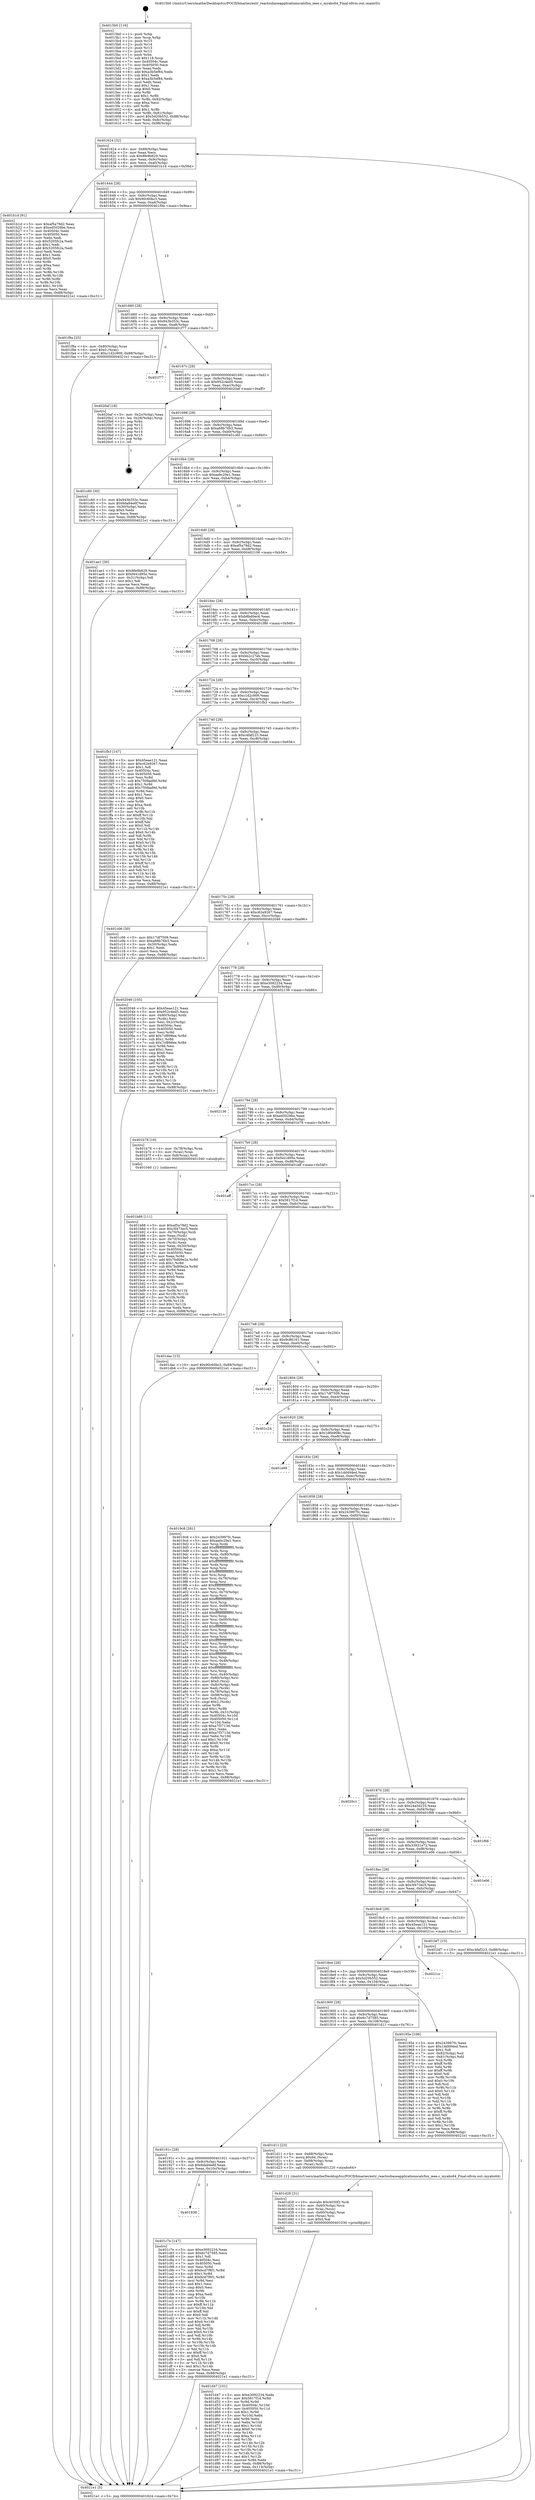 digraph "0x4015b0" {
  label = "0x4015b0 (/mnt/c/Users/mathe/Desktop/tcc/POCII/binaries/extr_reactosbaseapplicationscalcfun_ieee.c_myabs64_Final-ollvm.out::main(0))"
  labelloc = "t"
  node[shape=record]

  Entry [label="",width=0.3,height=0.3,shape=circle,fillcolor=black,style=filled]
  "0x401624" [label="{
     0x401624 [32]\l
     | [instrs]\l
     &nbsp;&nbsp;0x401624 \<+6\>: mov -0x88(%rbp),%eax\l
     &nbsp;&nbsp;0x40162a \<+2\>: mov %eax,%ecx\l
     &nbsp;&nbsp;0x40162c \<+6\>: sub $0x8fe9b629,%ecx\l
     &nbsp;&nbsp;0x401632 \<+6\>: mov %eax,-0x9c(%rbp)\l
     &nbsp;&nbsp;0x401638 \<+6\>: mov %ecx,-0xa0(%rbp)\l
     &nbsp;&nbsp;0x40163e \<+6\>: je 0000000000401b1d \<main+0x56d\>\l
  }"]
  "0x401b1d" [label="{
     0x401b1d [91]\l
     | [instrs]\l
     &nbsp;&nbsp;0x401b1d \<+5\>: mov $0xaf5a79d2,%eax\l
     &nbsp;&nbsp;0x401b22 \<+5\>: mov $0xed5029be,%ecx\l
     &nbsp;&nbsp;0x401b27 \<+7\>: mov 0x40504c,%edx\l
     &nbsp;&nbsp;0x401b2e \<+7\>: mov 0x405050,%esi\l
     &nbsp;&nbsp;0x401b35 \<+2\>: mov %edx,%edi\l
     &nbsp;&nbsp;0x401b37 \<+6\>: sub $0x5205fc2a,%edi\l
     &nbsp;&nbsp;0x401b3d \<+3\>: sub $0x1,%edi\l
     &nbsp;&nbsp;0x401b40 \<+6\>: add $0x5205fc2a,%edi\l
     &nbsp;&nbsp;0x401b46 \<+3\>: imul %edi,%edx\l
     &nbsp;&nbsp;0x401b49 \<+3\>: and $0x1,%edx\l
     &nbsp;&nbsp;0x401b4c \<+3\>: cmp $0x0,%edx\l
     &nbsp;&nbsp;0x401b4f \<+4\>: sete %r8b\l
     &nbsp;&nbsp;0x401b53 \<+3\>: cmp $0xa,%esi\l
     &nbsp;&nbsp;0x401b56 \<+4\>: setl %r9b\l
     &nbsp;&nbsp;0x401b5a \<+3\>: mov %r8b,%r10b\l
     &nbsp;&nbsp;0x401b5d \<+3\>: and %r9b,%r10b\l
     &nbsp;&nbsp;0x401b60 \<+3\>: xor %r9b,%r8b\l
     &nbsp;&nbsp;0x401b63 \<+3\>: or %r8b,%r10b\l
     &nbsp;&nbsp;0x401b66 \<+4\>: test $0x1,%r10b\l
     &nbsp;&nbsp;0x401b6a \<+3\>: cmovne %ecx,%eax\l
     &nbsp;&nbsp;0x401b6d \<+6\>: mov %eax,-0x88(%rbp)\l
     &nbsp;&nbsp;0x401b73 \<+5\>: jmp 00000000004021e1 \<main+0xc31\>\l
  }"]
  "0x401644" [label="{
     0x401644 [28]\l
     | [instrs]\l
     &nbsp;&nbsp;0x401644 \<+5\>: jmp 0000000000401649 \<main+0x99\>\l
     &nbsp;&nbsp;0x401649 \<+6\>: mov -0x9c(%rbp),%eax\l
     &nbsp;&nbsp;0x40164f \<+5\>: sub $0x90c60bc3,%eax\l
     &nbsp;&nbsp;0x401654 \<+6\>: mov %eax,-0xa4(%rbp)\l
     &nbsp;&nbsp;0x40165a \<+6\>: je 0000000000401f9a \<main+0x9ea\>\l
  }"]
  Exit [label="",width=0.3,height=0.3,shape=circle,fillcolor=black,style=filled,peripheries=2]
  "0x401f9a" [label="{
     0x401f9a [25]\l
     | [instrs]\l
     &nbsp;&nbsp;0x401f9a \<+4\>: mov -0x80(%rbp),%rax\l
     &nbsp;&nbsp;0x401f9e \<+6\>: movl $0x0,(%rax)\l
     &nbsp;&nbsp;0x401fa4 \<+10\>: movl $0xc1d2c909,-0x88(%rbp)\l
     &nbsp;&nbsp;0x401fae \<+5\>: jmp 00000000004021e1 \<main+0xc31\>\l
  }"]
  "0x401660" [label="{
     0x401660 [28]\l
     | [instrs]\l
     &nbsp;&nbsp;0x401660 \<+5\>: jmp 0000000000401665 \<main+0xb5\>\l
     &nbsp;&nbsp;0x401665 \<+6\>: mov -0x9c(%rbp),%eax\l
     &nbsp;&nbsp;0x40166b \<+5\>: sub $0x943b353c,%eax\l
     &nbsp;&nbsp;0x401670 \<+6\>: mov %eax,-0xa8(%rbp)\l
     &nbsp;&nbsp;0x401676 \<+6\>: je 0000000000401f77 \<main+0x9c7\>\l
  }"]
  "0x401d47" [label="{
     0x401d47 [101]\l
     | [instrs]\l
     &nbsp;&nbsp;0x401d47 \<+5\>: mov $0xe3092234,%edx\l
     &nbsp;&nbsp;0x401d4c \<+6\>: mov $0x5817f1d,%r8d\l
     &nbsp;&nbsp;0x401d52 \<+3\>: xor %r9d,%r9d\l
     &nbsp;&nbsp;0x401d55 \<+8\>: mov 0x40504c,%r10d\l
     &nbsp;&nbsp;0x401d5d \<+8\>: mov 0x405050,%r11d\l
     &nbsp;&nbsp;0x401d65 \<+4\>: sub $0x1,%r9d\l
     &nbsp;&nbsp;0x401d69 \<+3\>: mov %r10d,%ebx\l
     &nbsp;&nbsp;0x401d6c \<+3\>: add %r9d,%ebx\l
     &nbsp;&nbsp;0x401d6f \<+4\>: imul %ebx,%r10d\l
     &nbsp;&nbsp;0x401d73 \<+4\>: and $0x1,%r10d\l
     &nbsp;&nbsp;0x401d77 \<+4\>: cmp $0x0,%r10d\l
     &nbsp;&nbsp;0x401d7b \<+4\>: sete %r14b\l
     &nbsp;&nbsp;0x401d7f \<+4\>: cmp $0xa,%r11d\l
     &nbsp;&nbsp;0x401d83 \<+4\>: setl %r15b\l
     &nbsp;&nbsp;0x401d87 \<+3\>: mov %r14b,%r12b\l
     &nbsp;&nbsp;0x401d8a \<+3\>: and %r15b,%r12b\l
     &nbsp;&nbsp;0x401d8d \<+3\>: xor %r15b,%r14b\l
     &nbsp;&nbsp;0x401d90 \<+3\>: or %r14b,%r12b\l
     &nbsp;&nbsp;0x401d93 \<+4\>: test $0x1,%r12b\l
     &nbsp;&nbsp;0x401d97 \<+4\>: cmovne %r8d,%edx\l
     &nbsp;&nbsp;0x401d9b \<+6\>: mov %edx,-0x88(%rbp)\l
     &nbsp;&nbsp;0x401da1 \<+6\>: mov %eax,-0x114(%rbp)\l
     &nbsp;&nbsp;0x401da7 \<+5\>: jmp 00000000004021e1 \<main+0xc31\>\l
  }"]
  "0x401f77" [label="{
     0x401f77\l
  }", style=dashed]
  "0x40167c" [label="{
     0x40167c [28]\l
     | [instrs]\l
     &nbsp;&nbsp;0x40167c \<+5\>: jmp 0000000000401681 \<main+0xd1\>\l
     &nbsp;&nbsp;0x401681 \<+6\>: mov -0x9c(%rbp),%eax\l
     &nbsp;&nbsp;0x401687 \<+5\>: sub $0x952c4ed5,%eax\l
     &nbsp;&nbsp;0x40168c \<+6\>: mov %eax,-0xac(%rbp)\l
     &nbsp;&nbsp;0x401692 \<+6\>: je 00000000004020af \<main+0xaff\>\l
  }"]
  "0x401d28" [label="{
     0x401d28 [31]\l
     | [instrs]\l
     &nbsp;&nbsp;0x401d28 \<+10\>: movabs $0x4030f2,%rdi\l
     &nbsp;&nbsp;0x401d32 \<+4\>: mov -0x60(%rbp),%rcx\l
     &nbsp;&nbsp;0x401d36 \<+3\>: mov %rax,(%rcx)\l
     &nbsp;&nbsp;0x401d39 \<+4\>: mov -0x60(%rbp),%rax\l
     &nbsp;&nbsp;0x401d3d \<+3\>: mov (%rax),%rsi\l
     &nbsp;&nbsp;0x401d40 \<+2\>: mov $0x0,%al\l
     &nbsp;&nbsp;0x401d42 \<+5\>: call 0000000000401030 \<printf@plt\>\l
     | [calls]\l
     &nbsp;&nbsp;0x401030 \{1\} (unknown)\l
  }"]
  "0x4020af" [label="{
     0x4020af [18]\l
     | [instrs]\l
     &nbsp;&nbsp;0x4020af \<+3\>: mov -0x2c(%rbp),%eax\l
     &nbsp;&nbsp;0x4020b2 \<+4\>: lea -0x28(%rbp),%rsp\l
     &nbsp;&nbsp;0x4020b6 \<+1\>: pop %rbx\l
     &nbsp;&nbsp;0x4020b7 \<+2\>: pop %r12\l
     &nbsp;&nbsp;0x4020b9 \<+2\>: pop %r13\l
     &nbsp;&nbsp;0x4020bb \<+2\>: pop %r14\l
     &nbsp;&nbsp;0x4020bd \<+2\>: pop %r15\l
     &nbsp;&nbsp;0x4020bf \<+1\>: pop %rbp\l
     &nbsp;&nbsp;0x4020c0 \<+1\>: ret\l
  }"]
  "0x401698" [label="{
     0x401698 [28]\l
     | [instrs]\l
     &nbsp;&nbsp;0x401698 \<+5\>: jmp 000000000040169d \<main+0xed\>\l
     &nbsp;&nbsp;0x40169d \<+6\>: mov -0x9c(%rbp),%eax\l
     &nbsp;&nbsp;0x4016a3 \<+5\>: sub $0xa68b76b3,%eax\l
     &nbsp;&nbsp;0x4016a8 \<+6\>: mov %eax,-0xb0(%rbp)\l
     &nbsp;&nbsp;0x4016ae \<+6\>: je 0000000000401c60 \<main+0x6b0\>\l
  }"]
  "0x401938" [label="{
     0x401938\l
  }", style=dashed]
  "0x401c60" [label="{
     0x401c60 [30]\l
     | [instrs]\l
     &nbsp;&nbsp;0x401c60 \<+5\>: mov $0x943b353c,%eax\l
     &nbsp;&nbsp;0x401c65 \<+5\>: mov $0x6da94e6f,%ecx\l
     &nbsp;&nbsp;0x401c6a \<+3\>: mov -0x30(%rbp),%edx\l
     &nbsp;&nbsp;0x401c6d \<+3\>: cmp $0x0,%edx\l
     &nbsp;&nbsp;0x401c70 \<+3\>: cmove %ecx,%eax\l
     &nbsp;&nbsp;0x401c73 \<+6\>: mov %eax,-0x88(%rbp)\l
     &nbsp;&nbsp;0x401c79 \<+5\>: jmp 00000000004021e1 \<main+0xc31\>\l
  }"]
  "0x4016b4" [label="{
     0x4016b4 [28]\l
     | [instrs]\l
     &nbsp;&nbsp;0x4016b4 \<+5\>: jmp 00000000004016b9 \<main+0x109\>\l
     &nbsp;&nbsp;0x4016b9 \<+6\>: mov -0x9c(%rbp),%eax\l
     &nbsp;&nbsp;0x4016bf \<+5\>: sub $0xaebc29e1,%eax\l
     &nbsp;&nbsp;0x4016c4 \<+6\>: mov %eax,-0xb4(%rbp)\l
     &nbsp;&nbsp;0x4016ca \<+6\>: je 0000000000401ae1 \<main+0x531\>\l
  }"]
  "0x401c7e" [label="{
     0x401c7e [147]\l
     | [instrs]\l
     &nbsp;&nbsp;0x401c7e \<+5\>: mov $0xe3092234,%eax\l
     &nbsp;&nbsp;0x401c83 \<+5\>: mov $0x6c7d7585,%ecx\l
     &nbsp;&nbsp;0x401c88 \<+2\>: mov $0x1,%dl\l
     &nbsp;&nbsp;0x401c8a \<+7\>: mov 0x40504c,%esi\l
     &nbsp;&nbsp;0x401c91 \<+7\>: mov 0x405050,%edi\l
     &nbsp;&nbsp;0x401c98 \<+3\>: mov %esi,%r8d\l
     &nbsp;&nbsp;0x401c9b \<+7\>: sub $0xbcd7f6f1,%r8d\l
     &nbsp;&nbsp;0x401ca2 \<+4\>: sub $0x1,%r8d\l
     &nbsp;&nbsp;0x401ca6 \<+7\>: add $0xbcd7f6f1,%r8d\l
     &nbsp;&nbsp;0x401cad \<+4\>: imul %r8d,%esi\l
     &nbsp;&nbsp;0x401cb1 \<+3\>: and $0x1,%esi\l
     &nbsp;&nbsp;0x401cb4 \<+3\>: cmp $0x0,%esi\l
     &nbsp;&nbsp;0x401cb7 \<+4\>: sete %r9b\l
     &nbsp;&nbsp;0x401cbb \<+3\>: cmp $0xa,%edi\l
     &nbsp;&nbsp;0x401cbe \<+4\>: setl %r10b\l
     &nbsp;&nbsp;0x401cc2 \<+3\>: mov %r9b,%r11b\l
     &nbsp;&nbsp;0x401cc5 \<+4\>: xor $0xff,%r11b\l
     &nbsp;&nbsp;0x401cc9 \<+3\>: mov %r10b,%bl\l
     &nbsp;&nbsp;0x401ccc \<+3\>: xor $0xff,%bl\l
     &nbsp;&nbsp;0x401ccf \<+3\>: xor $0x0,%dl\l
     &nbsp;&nbsp;0x401cd2 \<+3\>: mov %r11b,%r14b\l
     &nbsp;&nbsp;0x401cd5 \<+4\>: and $0x0,%r14b\l
     &nbsp;&nbsp;0x401cd9 \<+3\>: and %dl,%r9b\l
     &nbsp;&nbsp;0x401cdc \<+3\>: mov %bl,%r15b\l
     &nbsp;&nbsp;0x401cdf \<+4\>: and $0x0,%r15b\l
     &nbsp;&nbsp;0x401ce3 \<+3\>: and %dl,%r10b\l
     &nbsp;&nbsp;0x401ce6 \<+3\>: or %r9b,%r14b\l
     &nbsp;&nbsp;0x401ce9 \<+3\>: or %r10b,%r15b\l
     &nbsp;&nbsp;0x401cec \<+3\>: xor %r15b,%r14b\l
     &nbsp;&nbsp;0x401cef \<+3\>: or %bl,%r11b\l
     &nbsp;&nbsp;0x401cf2 \<+4\>: xor $0xff,%r11b\l
     &nbsp;&nbsp;0x401cf6 \<+3\>: or $0x0,%dl\l
     &nbsp;&nbsp;0x401cf9 \<+3\>: and %dl,%r11b\l
     &nbsp;&nbsp;0x401cfc \<+3\>: or %r11b,%r14b\l
     &nbsp;&nbsp;0x401cff \<+4\>: test $0x1,%r14b\l
     &nbsp;&nbsp;0x401d03 \<+3\>: cmovne %ecx,%eax\l
     &nbsp;&nbsp;0x401d06 \<+6\>: mov %eax,-0x88(%rbp)\l
     &nbsp;&nbsp;0x401d0c \<+5\>: jmp 00000000004021e1 \<main+0xc31\>\l
  }"]
  "0x401ae1" [label="{
     0x401ae1 [30]\l
     | [instrs]\l
     &nbsp;&nbsp;0x401ae1 \<+5\>: mov $0x8fe9b629,%eax\l
     &nbsp;&nbsp;0x401ae6 \<+5\>: mov $0xf441d95e,%ecx\l
     &nbsp;&nbsp;0x401aeb \<+3\>: mov -0x31(%rbp),%dl\l
     &nbsp;&nbsp;0x401aee \<+3\>: test $0x1,%dl\l
     &nbsp;&nbsp;0x401af1 \<+3\>: cmovne %ecx,%eax\l
     &nbsp;&nbsp;0x401af4 \<+6\>: mov %eax,-0x88(%rbp)\l
     &nbsp;&nbsp;0x401afa \<+5\>: jmp 00000000004021e1 \<main+0xc31\>\l
  }"]
  "0x4016d0" [label="{
     0x4016d0 [28]\l
     | [instrs]\l
     &nbsp;&nbsp;0x4016d0 \<+5\>: jmp 00000000004016d5 \<main+0x125\>\l
     &nbsp;&nbsp;0x4016d5 \<+6\>: mov -0x9c(%rbp),%eax\l
     &nbsp;&nbsp;0x4016db \<+5\>: sub $0xaf5a79d2,%eax\l
     &nbsp;&nbsp;0x4016e0 \<+6\>: mov %eax,-0xb8(%rbp)\l
     &nbsp;&nbsp;0x4016e6 \<+6\>: je 0000000000402106 \<main+0xb56\>\l
  }"]
  "0x40191c" [label="{
     0x40191c [28]\l
     | [instrs]\l
     &nbsp;&nbsp;0x40191c \<+5\>: jmp 0000000000401921 \<main+0x371\>\l
     &nbsp;&nbsp;0x401921 \<+6\>: mov -0x9c(%rbp),%eax\l
     &nbsp;&nbsp;0x401927 \<+5\>: sub $0x6da94e6f,%eax\l
     &nbsp;&nbsp;0x40192c \<+6\>: mov %eax,-0x10c(%rbp)\l
     &nbsp;&nbsp;0x401932 \<+6\>: je 0000000000401c7e \<main+0x6ce\>\l
  }"]
  "0x402106" [label="{
     0x402106\l
  }", style=dashed]
  "0x4016ec" [label="{
     0x4016ec [28]\l
     | [instrs]\l
     &nbsp;&nbsp;0x4016ec \<+5\>: jmp 00000000004016f1 \<main+0x141\>\l
     &nbsp;&nbsp;0x4016f1 \<+6\>: mov -0x9c(%rbp),%eax\l
     &nbsp;&nbsp;0x4016f7 \<+5\>: sub $0xb8bd0ec6,%eax\l
     &nbsp;&nbsp;0x4016fc \<+6\>: mov %eax,-0xbc(%rbp)\l
     &nbsp;&nbsp;0x401702 \<+6\>: je 0000000000401f86 \<main+0x9d6\>\l
  }"]
  "0x401d11" [label="{
     0x401d11 [23]\l
     | [instrs]\l
     &nbsp;&nbsp;0x401d11 \<+4\>: mov -0x68(%rbp),%rax\l
     &nbsp;&nbsp;0x401d15 \<+7\>: movq $0x64,(%rax)\l
     &nbsp;&nbsp;0x401d1c \<+4\>: mov -0x68(%rbp),%rax\l
     &nbsp;&nbsp;0x401d20 \<+3\>: mov (%rax),%rdi\l
     &nbsp;&nbsp;0x401d23 \<+5\>: call 0000000000401220 \<myabs64\>\l
     | [calls]\l
     &nbsp;&nbsp;0x401220 \{1\} (/mnt/c/Users/mathe/Desktop/tcc/POCII/binaries/extr_reactosbaseapplicationscalcfun_ieee.c_myabs64_Final-ollvm.out::myabs64)\l
  }"]
  "0x401f86" [label="{
     0x401f86\l
  }", style=dashed]
  "0x401708" [label="{
     0x401708 [28]\l
     | [instrs]\l
     &nbsp;&nbsp;0x401708 \<+5\>: jmp 000000000040170d \<main+0x15d\>\l
     &nbsp;&nbsp;0x40170d \<+6\>: mov -0x9c(%rbp),%eax\l
     &nbsp;&nbsp;0x401713 \<+5\>: sub $0xbb2c27eb,%eax\l
     &nbsp;&nbsp;0x401718 \<+6\>: mov %eax,-0xc0(%rbp)\l
     &nbsp;&nbsp;0x40171e \<+6\>: je 0000000000401dbb \<main+0x80b\>\l
  }"]
  "0x401b88" [label="{
     0x401b88 [111]\l
     | [instrs]\l
     &nbsp;&nbsp;0x401b88 \<+5\>: mov $0xaf5a79d2,%ecx\l
     &nbsp;&nbsp;0x401b8d \<+5\>: mov $0x3f473ec5,%edx\l
     &nbsp;&nbsp;0x401b92 \<+4\>: mov -0x70(%rbp),%rdi\l
     &nbsp;&nbsp;0x401b96 \<+2\>: mov %eax,(%rdi)\l
     &nbsp;&nbsp;0x401b98 \<+4\>: mov -0x70(%rbp),%rdi\l
     &nbsp;&nbsp;0x401b9c \<+2\>: mov (%rdi),%eax\l
     &nbsp;&nbsp;0x401b9e \<+3\>: mov %eax,-0x30(%rbp)\l
     &nbsp;&nbsp;0x401ba1 \<+7\>: mov 0x40504c,%eax\l
     &nbsp;&nbsp;0x401ba8 \<+7\>: mov 0x405050,%esi\l
     &nbsp;&nbsp;0x401baf \<+3\>: mov %eax,%r8d\l
     &nbsp;&nbsp;0x401bb2 \<+7\>: add $0x7bd69e2a,%r8d\l
     &nbsp;&nbsp;0x401bb9 \<+4\>: sub $0x1,%r8d\l
     &nbsp;&nbsp;0x401bbd \<+7\>: sub $0x7bd69e2a,%r8d\l
     &nbsp;&nbsp;0x401bc4 \<+4\>: imul %r8d,%eax\l
     &nbsp;&nbsp;0x401bc8 \<+3\>: and $0x1,%eax\l
     &nbsp;&nbsp;0x401bcb \<+3\>: cmp $0x0,%eax\l
     &nbsp;&nbsp;0x401bce \<+4\>: sete %r9b\l
     &nbsp;&nbsp;0x401bd2 \<+3\>: cmp $0xa,%esi\l
     &nbsp;&nbsp;0x401bd5 \<+4\>: setl %r10b\l
     &nbsp;&nbsp;0x401bd9 \<+3\>: mov %r9b,%r11b\l
     &nbsp;&nbsp;0x401bdc \<+3\>: and %r10b,%r11b\l
     &nbsp;&nbsp;0x401bdf \<+3\>: xor %r10b,%r9b\l
     &nbsp;&nbsp;0x401be2 \<+3\>: or %r9b,%r11b\l
     &nbsp;&nbsp;0x401be5 \<+4\>: test $0x1,%r11b\l
     &nbsp;&nbsp;0x401be9 \<+3\>: cmovne %edx,%ecx\l
     &nbsp;&nbsp;0x401bec \<+6\>: mov %ecx,-0x88(%rbp)\l
     &nbsp;&nbsp;0x401bf2 \<+5\>: jmp 00000000004021e1 \<main+0xc31\>\l
  }"]
  "0x401dbb" [label="{
     0x401dbb\l
  }", style=dashed]
  "0x401724" [label="{
     0x401724 [28]\l
     | [instrs]\l
     &nbsp;&nbsp;0x401724 \<+5\>: jmp 0000000000401729 \<main+0x179\>\l
     &nbsp;&nbsp;0x401729 \<+6\>: mov -0x9c(%rbp),%eax\l
     &nbsp;&nbsp;0x40172f \<+5\>: sub $0xc1d2c909,%eax\l
     &nbsp;&nbsp;0x401734 \<+6\>: mov %eax,-0xc4(%rbp)\l
     &nbsp;&nbsp;0x40173a \<+6\>: je 0000000000401fb3 \<main+0xa03\>\l
  }"]
  "0x4015b0" [label="{
     0x4015b0 [116]\l
     | [instrs]\l
     &nbsp;&nbsp;0x4015b0 \<+1\>: push %rbp\l
     &nbsp;&nbsp;0x4015b1 \<+3\>: mov %rsp,%rbp\l
     &nbsp;&nbsp;0x4015b4 \<+2\>: push %r15\l
     &nbsp;&nbsp;0x4015b6 \<+2\>: push %r14\l
     &nbsp;&nbsp;0x4015b8 \<+2\>: push %r13\l
     &nbsp;&nbsp;0x4015ba \<+2\>: push %r12\l
     &nbsp;&nbsp;0x4015bc \<+1\>: push %rbx\l
     &nbsp;&nbsp;0x4015bd \<+7\>: sub $0x118,%rsp\l
     &nbsp;&nbsp;0x4015c4 \<+7\>: mov 0x40504c,%eax\l
     &nbsp;&nbsp;0x4015cb \<+7\>: mov 0x405050,%ecx\l
     &nbsp;&nbsp;0x4015d2 \<+2\>: mov %eax,%edx\l
     &nbsp;&nbsp;0x4015d4 \<+6\>: add $0xa3b5ef84,%edx\l
     &nbsp;&nbsp;0x4015da \<+3\>: sub $0x1,%edx\l
     &nbsp;&nbsp;0x4015dd \<+6\>: sub $0xa3b5ef84,%edx\l
     &nbsp;&nbsp;0x4015e3 \<+3\>: imul %edx,%eax\l
     &nbsp;&nbsp;0x4015e6 \<+3\>: and $0x1,%eax\l
     &nbsp;&nbsp;0x4015e9 \<+3\>: cmp $0x0,%eax\l
     &nbsp;&nbsp;0x4015ec \<+4\>: sete %r8b\l
     &nbsp;&nbsp;0x4015f0 \<+4\>: and $0x1,%r8b\l
     &nbsp;&nbsp;0x4015f4 \<+7\>: mov %r8b,-0x82(%rbp)\l
     &nbsp;&nbsp;0x4015fb \<+3\>: cmp $0xa,%ecx\l
     &nbsp;&nbsp;0x4015fe \<+4\>: setl %r8b\l
     &nbsp;&nbsp;0x401602 \<+4\>: and $0x1,%r8b\l
     &nbsp;&nbsp;0x401606 \<+7\>: mov %r8b,-0x81(%rbp)\l
     &nbsp;&nbsp;0x40160d \<+10\>: movl $0x5d20b552,-0x88(%rbp)\l
     &nbsp;&nbsp;0x401617 \<+6\>: mov %edi,-0x8c(%rbp)\l
     &nbsp;&nbsp;0x40161d \<+7\>: mov %rsi,-0x98(%rbp)\l
  }"]
  "0x401fb3" [label="{
     0x401fb3 [147]\l
     | [instrs]\l
     &nbsp;&nbsp;0x401fb3 \<+5\>: mov $0x45eae121,%eax\l
     &nbsp;&nbsp;0x401fb8 \<+5\>: mov $0xc62e9267,%ecx\l
     &nbsp;&nbsp;0x401fbd \<+2\>: mov $0x1,%dl\l
     &nbsp;&nbsp;0x401fbf \<+7\>: mov 0x40504c,%esi\l
     &nbsp;&nbsp;0x401fc6 \<+7\>: mov 0x405050,%edi\l
     &nbsp;&nbsp;0x401fcd \<+3\>: mov %esi,%r8d\l
     &nbsp;&nbsp;0x401fd0 \<+7\>: sub $0x7508ad9d,%r8d\l
     &nbsp;&nbsp;0x401fd7 \<+4\>: sub $0x1,%r8d\l
     &nbsp;&nbsp;0x401fdb \<+7\>: add $0x7508ad9d,%r8d\l
     &nbsp;&nbsp;0x401fe2 \<+4\>: imul %r8d,%esi\l
     &nbsp;&nbsp;0x401fe6 \<+3\>: and $0x1,%esi\l
     &nbsp;&nbsp;0x401fe9 \<+3\>: cmp $0x0,%esi\l
     &nbsp;&nbsp;0x401fec \<+4\>: sete %r9b\l
     &nbsp;&nbsp;0x401ff0 \<+3\>: cmp $0xa,%edi\l
     &nbsp;&nbsp;0x401ff3 \<+4\>: setl %r10b\l
     &nbsp;&nbsp;0x401ff7 \<+3\>: mov %r9b,%r11b\l
     &nbsp;&nbsp;0x401ffa \<+4\>: xor $0xff,%r11b\l
     &nbsp;&nbsp;0x401ffe \<+3\>: mov %r10b,%bl\l
     &nbsp;&nbsp;0x402001 \<+3\>: xor $0xff,%bl\l
     &nbsp;&nbsp;0x402004 \<+3\>: xor $0x0,%dl\l
     &nbsp;&nbsp;0x402007 \<+3\>: mov %r11b,%r14b\l
     &nbsp;&nbsp;0x40200a \<+4\>: and $0x0,%r14b\l
     &nbsp;&nbsp;0x40200e \<+3\>: and %dl,%r9b\l
     &nbsp;&nbsp;0x402011 \<+3\>: mov %bl,%r15b\l
     &nbsp;&nbsp;0x402014 \<+4\>: and $0x0,%r15b\l
     &nbsp;&nbsp;0x402018 \<+3\>: and %dl,%r10b\l
     &nbsp;&nbsp;0x40201b \<+3\>: or %r9b,%r14b\l
     &nbsp;&nbsp;0x40201e \<+3\>: or %r10b,%r15b\l
     &nbsp;&nbsp;0x402021 \<+3\>: xor %r15b,%r14b\l
     &nbsp;&nbsp;0x402024 \<+3\>: or %bl,%r11b\l
     &nbsp;&nbsp;0x402027 \<+4\>: xor $0xff,%r11b\l
     &nbsp;&nbsp;0x40202b \<+3\>: or $0x0,%dl\l
     &nbsp;&nbsp;0x40202e \<+3\>: and %dl,%r11b\l
     &nbsp;&nbsp;0x402031 \<+3\>: or %r11b,%r14b\l
     &nbsp;&nbsp;0x402034 \<+4\>: test $0x1,%r14b\l
     &nbsp;&nbsp;0x402038 \<+3\>: cmovne %ecx,%eax\l
     &nbsp;&nbsp;0x40203b \<+6\>: mov %eax,-0x88(%rbp)\l
     &nbsp;&nbsp;0x402041 \<+5\>: jmp 00000000004021e1 \<main+0xc31\>\l
  }"]
  "0x401740" [label="{
     0x401740 [28]\l
     | [instrs]\l
     &nbsp;&nbsp;0x401740 \<+5\>: jmp 0000000000401745 \<main+0x195\>\l
     &nbsp;&nbsp;0x401745 \<+6\>: mov -0x9c(%rbp),%eax\l
     &nbsp;&nbsp;0x40174b \<+5\>: sub $0xc4faf223,%eax\l
     &nbsp;&nbsp;0x401750 \<+6\>: mov %eax,-0xc8(%rbp)\l
     &nbsp;&nbsp;0x401756 \<+6\>: je 0000000000401c06 \<main+0x656\>\l
  }"]
  "0x4021e1" [label="{
     0x4021e1 [5]\l
     | [instrs]\l
     &nbsp;&nbsp;0x4021e1 \<+5\>: jmp 0000000000401624 \<main+0x74\>\l
  }"]
  "0x401c06" [label="{
     0x401c06 [30]\l
     | [instrs]\l
     &nbsp;&nbsp;0x401c06 \<+5\>: mov $0x17df7509,%eax\l
     &nbsp;&nbsp;0x401c0b \<+5\>: mov $0xa68b76b3,%ecx\l
     &nbsp;&nbsp;0x401c10 \<+3\>: mov -0x30(%rbp),%edx\l
     &nbsp;&nbsp;0x401c13 \<+3\>: cmp $0x1,%edx\l
     &nbsp;&nbsp;0x401c16 \<+3\>: cmovl %ecx,%eax\l
     &nbsp;&nbsp;0x401c19 \<+6\>: mov %eax,-0x88(%rbp)\l
     &nbsp;&nbsp;0x401c1f \<+5\>: jmp 00000000004021e1 \<main+0xc31\>\l
  }"]
  "0x40175c" [label="{
     0x40175c [28]\l
     | [instrs]\l
     &nbsp;&nbsp;0x40175c \<+5\>: jmp 0000000000401761 \<main+0x1b1\>\l
     &nbsp;&nbsp;0x401761 \<+6\>: mov -0x9c(%rbp),%eax\l
     &nbsp;&nbsp;0x401767 \<+5\>: sub $0xc62e9267,%eax\l
     &nbsp;&nbsp;0x40176c \<+6\>: mov %eax,-0xcc(%rbp)\l
     &nbsp;&nbsp;0x401772 \<+6\>: je 0000000000402046 \<main+0xa96\>\l
  }"]
  "0x401900" [label="{
     0x401900 [28]\l
     | [instrs]\l
     &nbsp;&nbsp;0x401900 \<+5\>: jmp 0000000000401905 \<main+0x355\>\l
     &nbsp;&nbsp;0x401905 \<+6\>: mov -0x9c(%rbp),%eax\l
     &nbsp;&nbsp;0x40190b \<+5\>: sub $0x6c7d7585,%eax\l
     &nbsp;&nbsp;0x401910 \<+6\>: mov %eax,-0x108(%rbp)\l
     &nbsp;&nbsp;0x401916 \<+6\>: je 0000000000401d11 \<main+0x761\>\l
  }"]
  "0x402046" [label="{
     0x402046 [105]\l
     | [instrs]\l
     &nbsp;&nbsp;0x402046 \<+5\>: mov $0x45eae121,%eax\l
     &nbsp;&nbsp;0x40204b \<+5\>: mov $0x952c4ed5,%ecx\l
     &nbsp;&nbsp;0x402050 \<+4\>: mov -0x80(%rbp),%rdx\l
     &nbsp;&nbsp;0x402054 \<+2\>: mov (%rdx),%esi\l
     &nbsp;&nbsp;0x402056 \<+3\>: mov %esi,-0x2c(%rbp)\l
     &nbsp;&nbsp;0x402059 \<+7\>: mov 0x40504c,%esi\l
     &nbsp;&nbsp;0x402060 \<+7\>: mov 0x405050,%edi\l
     &nbsp;&nbsp;0x402067 \<+3\>: mov %esi,%r8d\l
     &nbsp;&nbsp;0x40206a \<+7\>: add $0x7cf898ee,%r8d\l
     &nbsp;&nbsp;0x402071 \<+4\>: sub $0x1,%r8d\l
     &nbsp;&nbsp;0x402075 \<+7\>: sub $0x7cf898ee,%r8d\l
     &nbsp;&nbsp;0x40207c \<+4\>: imul %r8d,%esi\l
     &nbsp;&nbsp;0x402080 \<+3\>: and $0x1,%esi\l
     &nbsp;&nbsp;0x402083 \<+3\>: cmp $0x0,%esi\l
     &nbsp;&nbsp;0x402086 \<+4\>: sete %r9b\l
     &nbsp;&nbsp;0x40208a \<+3\>: cmp $0xa,%edi\l
     &nbsp;&nbsp;0x40208d \<+4\>: setl %r10b\l
     &nbsp;&nbsp;0x402091 \<+3\>: mov %r9b,%r11b\l
     &nbsp;&nbsp;0x402094 \<+3\>: and %r10b,%r11b\l
     &nbsp;&nbsp;0x402097 \<+3\>: xor %r10b,%r9b\l
     &nbsp;&nbsp;0x40209a \<+3\>: or %r9b,%r11b\l
     &nbsp;&nbsp;0x40209d \<+4\>: test $0x1,%r11b\l
     &nbsp;&nbsp;0x4020a1 \<+3\>: cmovne %ecx,%eax\l
     &nbsp;&nbsp;0x4020a4 \<+6\>: mov %eax,-0x88(%rbp)\l
     &nbsp;&nbsp;0x4020aa \<+5\>: jmp 00000000004021e1 \<main+0xc31\>\l
  }"]
  "0x401778" [label="{
     0x401778 [28]\l
     | [instrs]\l
     &nbsp;&nbsp;0x401778 \<+5\>: jmp 000000000040177d \<main+0x1cd\>\l
     &nbsp;&nbsp;0x40177d \<+6\>: mov -0x9c(%rbp),%eax\l
     &nbsp;&nbsp;0x401783 \<+5\>: sub $0xe3092234,%eax\l
     &nbsp;&nbsp;0x401788 \<+6\>: mov %eax,-0xd0(%rbp)\l
     &nbsp;&nbsp;0x40178e \<+6\>: je 0000000000402136 \<main+0xb86\>\l
  }"]
  "0x40195e" [label="{
     0x40195e [106]\l
     | [instrs]\l
     &nbsp;&nbsp;0x40195e \<+5\>: mov $0x243997fc,%eax\l
     &nbsp;&nbsp;0x401963 \<+5\>: mov $0x1dd494ed,%ecx\l
     &nbsp;&nbsp;0x401968 \<+2\>: mov $0x1,%dl\l
     &nbsp;&nbsp;0x40196a \<+7\>: mov -0x82(%rbp),%sil\l
     &nbsp;&nbsp;0x401971 \<+7\>: mov -0x81(%rbp),%dil\l
     &nbsp;&nbsp;0x401978 \<+3\>: mov %sil,%r8b\l
     &nbsp;&nbsp;0x40197b \<+4\>: xor $0xff,%r8b\l
     &nbsp;&nbsp;0x40197f \<+3\>: mov %dil,%r9b\l
     &nbsp;&nbsp;0x401982 \<+4\>: xor $0xff,%r9b\l
     &nbsp;&nbsp;0x401986 \<+3\>: xor $0x0,%dl\l
     &nbsp;&nbsp;0x401989 \<+3\>: mov %r8b,%r10b\l
     &nbsp;&nbsp;0x40198c \<+4\>: and $0x0,%r10b\l
     &nbsp;&nbsp;0x401990 \<+3\>: and %dl,%sil\l
     &nbsp;&nbsp;0x401993 \<+3\>: mov %r9b,%r11b\l
     &nbsp;&nbsp;0x401996 \<+4\>: and $0x0,%r11b\l
     &nbsp;&nbsp;0x40199a \<+3\>: and %dl,%dil\l
     &nbsp;&nbsp;0x40199d \<+3\>: or %sil,%r10b\l
     &nbsp;&nbsp;0x4019a0 \<+3\>: or %dil,%r11b\l
     &nbsp;&nbsp;0x4019a3 \<+3\>: xor %r11b,%r10b\l
     &nbsp;&nbsp;0x4019a6 \<+3\>: or %r9b,%r8b\l
     &nbsp;&nbsp;0x4019a9 \<+4\>: xor $0xff,%r8b\l
     &nbsp;&nbsp;0x4019ad \<+3\>: or $0x0,%dl\l
     &nbsp;&nbsp;0x4019b0 \<+3\>: and %dl,%r8b\l
     &nbsp;&nbsp;0x4019b3 \<+3\>: or %r8b,%r10b\l
     &nbsp;&nbsp;0x4019b6 \<+4\>: test $0x1,%r10b\l
     &nbsp;&nbsp;0x4019ba \<+3\>: cmovne %ecx,%eax\l
     &nbsp;&nbsp;0x4019bd \<+6\>: mov %eax,-0x88(%rbp)\l
     &nbsp;&nbsp;0x4019c3 \<+5\>: jmp 00000000004021e1 \<main+0xc31\>\l
  }"]
  "0x402136" [label="{
     0x402136\l
  }", style=dashed]
  "0x401794" [label="{
     0x401794 [28]\l
     | [instrs]\l
     &nbsp;&nbsp;0x401794 \<+5\>: jmp 0000000000401799 \<main+0x1e9\>\l
     &nbsp;&nbsp;0x401799 \<+6\>: mov -0x9c(%rbp),%eax\l
     &nbsp;&nbsp;0x40179f \<+5\>: sub $0xed5029be,%eax\l
     &nbsp;&nbsp;0x4017a4 \<+6\>: mov %eax,-0xd4(%rbp)\l
     &nbsp;&nbsp;0x4017aa \<+6\>: je 0000000000401b78 \<main+0x5c8\>\l
  }"]
  "0x4018e4" [label="{
     0x4018e4 [28]\l
     | [instrs]\l
     &nbsp;&nbsp;0x4018e4 \<+5\>: jmp 00000000004018e9 \<main+0x339\>\l
     &nbsp;&nbsp;0x4018e9 \<+6\>: mov -0x9c(%rbp),%eax\l
     &nbsp;&nbsp;0x4018ef \<+5\>: sub $0x5d20b552,%eax\l
     &nbsp;&nbsp;0x4018f4 \<+6\>: mov %eax,-0x104(%rbp)\l
     &nbsp;&nbsp;0x4018fa \<+6\>: je 000000000040195e \<main+0x3ae\>\l
  }"]
  "0x401b78" [label="{
     0x401b78 [16]\l
     | [instrs]\l
     &nbsp;&nbsp;0x401b78 \<+4\>: mov -0x78(%rbp),%rax\l
     &nbsp;&nbsp;0x401b7c \<+3\>: mov (%rax),%rax\l
     &nbsp;&nbsp;0x401b7f \<+4\>: mov 0x8(%rax),%rdi\l
     &nbsp;&nbsp;0x401b83 \<+5\>: call 0000000000401040 \<atoi@plt\>\l
     | [calls]\l
     &nbsp;&nbsp;0x401040 \{1\} (unknown)\l
  }"]
  "0x4017b0" [label="{
     0x4017b0 [28]\l
     | [instrs]\l
     &nbsp;&nbsp;0x4017b0 \<+5\>: jmp 00000000004017b5 \<main+0x205\>\l
     &nbsp;&nbsp;0x4017b5 \<+6\>: mov -0x9c(%rbp),%eax\l
     &nbsp;&nbsp;0x4017bb \<+5\>: sub $0xf441d95e,%eax\l
     &nbsp;&nbsp;0x4017c0 \<+6\>: mov %eax,-0xd8(%rbp)\l
     &nbsp;&nbsp;0x4017c6 \<+6\>: je 0000000000401aff \<main+0x54f\>\l
  }"]
  "0x4021cc" [label="{
     0x4021cc\l
  }", style=dashed]
  "0x401aff" [label="{
     0x401aff\l
  }", style=dashed]
  "0x4017cc" [label="{
     0x4017cc [28]\l
     | [instrs]\l
     &nbsp;&nbsp;0x4017cc \<+5\>: jmp 00000000004017d1 \<main+0x221\>\l
     &nbsp;&nbsp;0x4017d1 \<+6\>: mov -0x9c(%rbp),%eax\l
     &nbsp;&nbsp;0x4017d7 \<+5\>: sub $0x5817f1d,%eax\l
     &nbsp;&nbsp;0x4017dc \<+6\>: mov %eax,-0xdc(%rbp)\l
     &nbsp;&nbsp;0x4017e2 \<+6\>: je 0000000000401dac \<main+0x7fc\>\l
  }"]
  "0x4018c8" [label="{
     0x4018c8 [28]\l
     | [instrs]\l
     &nbsp;&nbsp;0x4018c8 \<+5\>: jmp 00000000004018cd \<main+0x31d\>\l
     &nbsp;&nbsp;0x4018cd \<+6\>: mov -0x9c(%rbp),%eax\l
     &nbsp;&nbsp;0x4018d3 \<+5\>: sub $0x45eae121,%eax\l
     &nbsp;&nbsp;0x4018d8 \<+6\>: mov %eax,-0x100(%rbp)\l
     &nbsp;&nbsp;0x4018de \<+6\>: je 00000000004021cc \<main+0xc1c\>\l
  }"]
  "0x401dac" [label="{
     0x401dac [15]\l
     | [instrs]\l
     &nbsp;&nbsp;0x401dac \<+10\>: movl $0x90c60bc3,-0x88(%rbp)\l
     &nbsp;&nbsp;0x401db6 \<+5\>: jmp 00000000004021e1 \<main+0xc31\>\l
  }"]
  "0x4017e8" [label="{
     0x4017e8 [28]\l
     | [instrs]\l
     &nbsp;&nbsp;0x4017e8 \<+5\>: jmp 00000000004017ed \<main+0x23d\>\l
     &nbsp;&nbsp;0x4017ed \<+6\>: mov -0x9c(%rbp),%eax\l
     &nbsp;&nbsp;0x4017f3 \<+5\>: sub $0x9c86161,%eax\l
     &nbsp;&nbsp;0x4017f8 \<+6\>: mov %eax,-0xe0(%rbp)\l
     &nbsp;&nbsp;0x4017fe \<+6\>: je 0000000000401c42 \<main+0x692\>\l
  }"]
  "0x401bf7" [label="{
     0x401bf7 [15]\l
     | [instrs]\l
     &nbsp;&nbsp;0x401bf7 \<+10\>: movl $0xc4faf223,-0x88(%rbp)\l
     &nbsp;&nbsp;0x401c01 \<+5\>: jmp 00000000004021e1 \<main+0xc31\>\l
  }"]
  "0x401c42" [label="{
     0x401c42\l
  }", style=dashed]
  "0x401804" [label="{
     0x401804 [28]\l
     | [instrs]\l
     &nbsp;&nbsp;0x401804 \<+5\>: jmp 0000000000401809 \<main+0x259\>\l
     &nbsp;&nbsp;0x401809 \<+6\>: mov -0x9c(%rbp),%eax\l
     &nbsp;&nbsp;0x40180f \<+5\>: sub $0x17df7509,%eax\l
     &nbsp;&nbsp;0x401814 \<+6\>: mov %eax,-0xe4(%rbp)\l
     &nbsp;&nbsp;0x40181a \<+6\>: je 0000000000401c24 \<main+0x674\>\l
  }"]
  "0x4018ac" [label="{
     0x4018ac [28]\l
     | [instrs]\l
     &nbsp;&nbsp;0x4018ac \<+5\>: jmp 00000000004018b1 \<main+0x301\>\l
     &nbsp;&nbsp;0x4018b1 \<+6\>: mov -0x9c(%rbp),%eax\l
     &nbsp;&nbsp;0x4018b7 \<+5\>: sub $0x3f473ec5,%eax\l
     &nbsp;&nbsp;0x4018bc \<+6\>: mov %eax,-0xfc(%rbp)\l
     &nbsp;&nbsp;0x4018c2 \<+6\>: je 0000000000401bf7 \<main+0x647\>\l
  }"]
  "0x401c24" [label="{
     0x401c24\l
  }", style=dashed]
  "0x401820" [label="{
     0x401820 [28]\l
     | [instrs]\l
     &nbsp;&nbsp;0x401820 \<+5\>: jmp 0000000000401825 \<main+0x275\>\l
     &nbsp;&nbsp;0x401825 \<+6\>: mov -0x9c(%rbp),%eax\l
     &nbsp;&nbsp;0x40182b \<+5\>: sub $0x1d6b908c,%eax\l
     &nbsp;&nbsp;0x401830 \<+6\>: mov %eax,-0xe8(%rbp)\l
     &nbsp;&nbsp;0x401836 \<+6\>: je 0000000000401e99 \<main+0x8e9\>\l
  }"]
  "0x401e06" [label="{
     0x401e06\l
  }", style=dashed]
  "0x401e99" [label="{
     0x401e99\l
  }", style=dashed]
  "0x40183c" [label="{
     0x40183c [28]\l
     | [instrs]\l
     &nbsp;&nbsp;0x40183c \<+5\>: jmp 0000000000401841 \<main+0x291\>\l
     &nbsp;&nbsp;0x401841 \<+6\>: mov -0x9c(%rbp),%eax\l
     &nbsp;&nbsp;0x401847 \<+5\>: sub $0x1dd494ed,%eax\l
     &nbsp;&nbsp;0x40184c \<+6\>: mov %eax,-0xec(%rbp)\l
     &nbsp;&nbsp;0x401852 \<+6\>: je 00000000004019c8 \<main+0x418\>\l
  }"]
  "0x401890" [label="{
     0x401890 [28]\l
     | [instrs]\l
     &nbsp;&nbsp;0x401890 \<+5\>: jmp 0000000000401895 \<main+0x2e5\>\l
     &nbsp;&nbsp;0x401895 \<+6\>: mov -0x9c(%rbp),%eax\l
     &nbsp;&nbsp;0x40189b \<+5\>: sub $0x33931e72,%eax\l
     &nbsp;&nbsp;0x4018a0 \<+6\>: mov %eax,-0xf8(%rbp)\l
     &nbsp;&nbsp;0x4018a6 \<+6\>: je 0000000000401e06 \<main+0x856\>\l
  }"]
  "0x4019c8" [label="{
     0x4019c8 [281]\l
     | [instrs]\l
     &nbsp;&nbsp;0x4019c8 \<+5\>: mov $0x243997fc,%eax\l
     &nbsp;&nbsp;0x4019cd \<+5\>: mov $0xaebc29e1,%ecx\l
     &nbsp;&nbsp;0x4019d2 \<+3\>: mov %rsp,%rdx\l
     &nbsp;&nbsp;0x4019d5 \<+4\>: add $0xfffffffffffffff0,%rdx\l
     &nbsp;&nbsp;0x4019d9 \<+3\>: mov %rdx,%rsp\l
     &nbsp;&nbsp;0x4019dc \<+4\>: mov %rdx,-0x80(%rbp)\l
     &nbsp;&nbsp;0x4019e0 \<+3\>: mov %rsp,%rdx\l
     &nbsp;&nbsp;0x4019e3 \<+4\>: add $0xfffffffffffffff0,%rdx\l
     &nbsp;&nbsp;0x4019e7 \<+3\>: mov %rdx,%rsp\l
     &nbsp;&nbsp;0x4019ea \<+3\>: mov %rsp,%rsi\l
     &nbsp;&nbsp;0x4019ed \<+4\>: add $0xfffffffffffffff0,%rsi\l
     &nbsp;&nbsp;0x4019f1 \<+3\>: mov %rsi,%rsp\l
     &nbsp;&nbsp;0x4019f4 \<+4\>: mov %rsi,-0x78(%rbp)\l
     &nbsp;&nbsp;0x4019f8 \<+3\>: mov %rsp,%rsi\l
     &nbsp;&nbsp;0x4019fb \<+4\>: add $0xfffffffffffffff0,%rsi\l
     &nbsp;&nbsp;0x4019ff \<+3\>: mov %rsi,%rsp\l
     &nbsp;&nbsp;0x401a02 \<+4\>: mov %rsi,-0x70(%rbp)\l
     &nbsp;&nbsp;0x401a06 \<+3\>: mov %rsp,%rsi\l
     &nbsp;&nbsp;0x401a09 \<+4\>: add $0xfffffffffffffff0,%rsi\l
     &nbsp;&nbsp;0x401a0d \<+3\>: mov %rsi,%rsp\l
     &nbsp;&nbsp;0x401a10 \<+4\>: mov %rsi,-0x68(%rbp)\l
     &nbsp;&nbsp;0x401a14 \<+3\>: mov %rsp,%rsi\l
     &nbsp;&nbsp;0x401a17 \<+4\>: add $0xfffffffffffffff0,%rsi\l
     &nbsp;&nbsp;0x401a1b \<+3\>: mov %rsi,%rsp\l
     &nbsp;&nbsp;0x401a1e \<+4\>: mov %rsi,-0x60(%rbp)\l
     &nbsp;&nbsp;0x401a22 \<+3\>: mov %rsp,%rsi\l
     &nbsp;&nbsp;0x401a25 \<+4\>: add $0xfffffffffffffff0,%rsi\l
     &nbsp;&nbsp;0x401a29 \<+3\>: mov %rsi,%rsp\l
     &nbsp;&nbsp;0x401a2c \<+4\>: mov %rsi,-0x58(%rbp)\l
     &nbsp;&nbsp;0x401a30 \<+3\>: mov %rsp,%rsi\l
     &nbsp;&nbsp;0x401a33 \<+4\>: add $0xfffffffffffffff0,%rsi\l
     &nbsp;&nbsp;0x401a37 \<+3\>: mov %rsi,%rsp\l
     &nbsp;&nbsp;0x401a3a \<+4\>: mov %rsi,-0x50(%rbp)\l
     &nbsp;&nbsp;0x401a3e \<+3\>: mov %rsp,%rsi\l
     &nbsp;&nbsp;0x401a41 \<+4\>: add $0xfffffffffffffff0,%rsi\l
     &nbsp;&nbsp;0x401a45 \<+3\>: mov %rsi,%rsp\l
     &nbsp;&nbsp;0x401a48 \<+4\>: mov %rsi,-0x48(%rbp)\l
     &nbsp;&nbsp;0x401a4c \<+3\>: mov %rsp,%rsi\l
     &nbsp;&nbsp;0x401a4f \<+4\>: add $0xfffffffffffffff0,%rsi\l
     &nbsp;&nbsp;0x401a53 \<+3\>: mov %rsi,%rsp\l
     &nbsp;&nbsp;0x401a56 \<+4\>: mov %rsi,-0x40(%rbp)\l
     &nbsp;&nbsp;0x401a5a \<+4\>: mov -0x80(%rbp),%rsi\l
     &nbsp;&nbsp;0x401a5e \<+6\>: movl $0x0,(%rsi)\l
     &nbsp;&nbsp;0x401a64 \<+6\>: mov -0x8c(%rbp),%edi\l
     &nbsp;&nbsp;0x401a6a \<+2\>: mov %edi,(%rdx)\l
     &nbsp;&nbsp;0x401a6c \<+4\>: mov -0x78(%rbp),%rsi\l
     &nbsp;&nbsp;0x401a70 \<+7\>: mov -0x98(%rbp),%r8\l
     &nbsp;&nbsp;0x401a77 \<+3\>: mov %r8,(%rsi)\l
     &nbsp;&nbsp;0x401a7a \<+3\>: cmpl $0x2,(%rdx)\l
     &nbsp;&nbsp;0x401a7d \<+4\>: setne %r9b\l
     &nbsp;&nbsp;0x401a81 \<+4\>: and $0x1,%r9b\l
     &nbsp;&nbsp;0x401a85 \<+4\>: mov %r9b,-0x31(%rbp)\l
     &nbsp;&nbsp;0x401a89 \<+8\>: mov 0x40504c,%r10d\l
     &nbsp;&nbsp;0x401a91 \<+8\>: mov 0x405050,%r11d\l
     &nbsp;&nbsp;0x401a99 \<+3\>: mov %r10d,%ebx\l
     &nbsp;&nbsp;0x401a9c \<+6\>: sub $0xa7f3713d,%ebx\l
     &nbsp;&nbsp;0x401aa2 \<+3\>: sub $0x1,%ebx\l
     &nbsp;&nbsp;0x401aa5 \<+6\>: add $0xa7f3713d,%ebx\l
     &nbsp;&nbsp;0x401aab \<+4\>: imul %ebx,%r10d\l
     &nbsp;&nbsp;0x401aaf \<+4\>: and $0x1,%r10d\l
     &nbsp;&nbsp;0x401ab3 \<+4\>: cmp $0x0,%r10d\l
     &nbsp;&nbsp;0x401ab7 \<+4\>: sete %r9b\l
     &nbsp;&nbsp;0x401abb \<+4\>: cmp $0xa,%r11d\l
     &nbsp;&nbsp;0x401abf \<+4\>: setl %r14b\l
     &nbsp;&nbsp;0x401ac3 \<+3\>: mov %r9b,%r15b\l
     &nbsp;&nbsp;0x401ac6 \<+3\>: and %r14b,%r15b\l
     &nbsp;&nbsp;0x401ac9 \<+3\>: xor %r14b,%r9b\l
     &nbsp;&nbsp;0x401acc \<+3\>: or %r9b,%r15b\l
     &nbsp;&nbsp;0x401acf \<+4\>: test $0x1,%r15b\l
     &nbsp;&nbsp;0x401ad3 \<+3\>: cmovne %ecx,%eax\l
     &nbsp;&nbsp;0x401ad6 \<+6\>: mov %eax,-0x88(%rbp)\l
     &nbsp;&nbsp;0x401adc \<+5\>: jmp 00000000004021e1 \<main+0xc31\>\l
  }"]
  "0x401858" [label="{
     0x401858 [28]\l
     | [instrs]\l
     &nbsp;&nbsp;0x401858 \<+5\>: jmp 000000000040185d \<main+0x2ad\>\l
     &nbsp;&nbsp;0x40185d \<+6\>: mov -0x9c(%rbp),%eax\l
     &nbsp;&nbsp;0x401863 \<+5\>: sub $0x243997fc,%eax\l
     &nbsp;&nbsp;0x401868 \<+6\>: mov %eax,-0xf0(%rbp)\l
     &nbsp;&nbsp;0x40186e \<+6\>: je 00000000004020c1 \<main+0xb11\>\l
  }"]
  "0x401f68" [label="{
     0x401f68\l
  }", style=dashed]
  "0x4020c1" [label="{
     0x4020c1\l
  }", style=dashed]
  "0x401874" [label="{
     0x401874 [28]\l
     | [instrs]\l
     &nbsp;&nbsp;0x401874 \<+5\>: jmp 0000000000401879 \<main+0x2c9\>\l
     &nbsp;&nbsp;0x401879 \<+6\>: mov -0x9c(%rbp),%eax\l
     &nbsp;&nbsp;0x40187f \<+5\>: sub $0x24a5d225,%eax\l
     &nbsp;&nbsp;0x401884 \<+6\>: mov %eax,-0xf4(%rbp)\l
     &nbsp;&nbsp;0x40188a \<+6\>: je 0000000000401f68 \<main+0x9b8\>\l
  }"]
  Entry -> "0x4015b0" [label=" 1"]
  "0x401624" -> "0x401b1d" [label=" 1"]
  "0x401624" -> "0x401644" [label=" 14"]
  "0x4020af" -> Exit [label=" 1"]
  "0x401644" -> "0x401f9a" [label=" 1"]
  "0x401644" -> "0x401660" [label=" 13"]
  "0x402046" -> "0x4021e1" [label=" 1"]
  "0x401660" -> "0x401f77" [label=" 0"]
  "0x401660" -> "0x40167c" [label=" 13"]
  "0x401fb3" -> "0x4021e1" [label=" 1"]
  "0x40167c" -> "0x4020af" [label=" 1"]
  "0x40167c" -> "0x401698" [label=" 12"]
  "0x401f9a" -> "0x4021e1" [label=" 1"]
  "0x401698" -> "0x401c60" [label=" 1"]
  "0x401698" -> "0x4016b4" [label=" 11"]
  "0x401dac" -> "0x4021e1" [label=" 1"]
  "0x4016b4" -> "0x401ae1" [label=" 1"]
  "0x4016b4" -> "0x4016d0" [label=" 10"]
  "0x401d47" -> "0x4021e1" [label=" 1"]
  "0x4016d0" -> "0x402106" [label=" 0"]
  "0x4016d0" -> "0x4016ec" [label=" 10"]
  "0x401d11" -> "0x401d28" [label=" 1"]
  "0x4016ec" -> "0x401f86" [label=" 0"]
  "0x4016ec" -> "0x401708" [label=" 10"]
  "0x401c7e" -> "0x4021e1" [label=" 1"]
  "0x401708" -> "0x401dbb" [label=" 0"]
  "0x401708" -> "0x401724" [label=" 10"]
  "0x40191c" -> "0x401c7e" [label=" 1"]
  "0x401724" -> "0x401fb3" [label=" 1"]
  "0x401724" -> "0x401740" [label=" 9"]
  "0x401900" -> "0x40191c" [label=" 1"]
  "0x401740" -> "0x401c06" [label=" 1"]
  "0x401740" -> "0x40175c" [label=" 8"]
  "0x401900" -> "0x401d11" [label=" 1"]
  "0x40175c" -> "0x402046" [label=" 1"]
  "0x40175c" -> "0x401778" [label=" 7"]
  "0x40191c" -> "0x401938" [label=" 0"]
  "0x401778" -> "0x402136" [label=" 0"]
  "0x401778" -> "0x401794" [label=" 7"]
  "0x401c60" -> "0x4021e1" [label=" 1"]
  "0x401794" -> "0x401b78" [label=" 1"]
  "0x401794" -> "0x4017b0" [label=" 6"]
  "0x401bf7" -> "0x4021e1" [label=" 1"]
  "0x4017b0" -> "0x401aff" [label=" 0"]
  "0x4017b0" -> "0x4017cc" [label=" 6"]
  "0x401b88" -> "0x4021e1" [label=" 1"]
  "0x4017cc" -> "0x401dac" [label=" 1"]
  "0x4017cc" -> "0x4017e8" [label=" 5"]
  "0x401b1d" -> "0x4021e1" [label=" 1"]
  "0x4017e8" -> "0x401c42" [label=" 0"]
  "0x4017e8" -> "0x401804" [label=" 5"]
  "0x401ae1" -> "0x4021e1" [label=" 1"]
  "0x401804" -> "0x401c24" [label=" 0"]
  "0x401804" -> "0x401820" [label=" 5"]
  "0x401d28" -> "0x401d47" [label=" 1"]
  "0x401820" -> "0x401e99" [label=" 0"]
  "0x401820" -> "0x40183c" [label=" 5"]
  "0x4021e1" -> "0x401624" [label=" 14"]
  "0x40183c" -> "0x4019c8" [label=" 1"]
  "0x40183c" -> "0x401858" [label=" 4"]
  "0x40195e" -> "0x4021e1" [label=" 1"]
  "0x401858" -> "0x4020c1" [label=" 0"]
  "0x401858" -> "0x401874" [label=" 4"]
  "0x4018e4" -> "0x401900" [label=" 2"]
  "0x401874" -> "0x401f68" [label=" 0"]
  "0x401874" -> "0x401890" [label=" 4"]
  "0x4015b0" -> "0x401624" [label=" 1"]
  "0x401890" -> "0x401e06" [label=" 0"]
  "0x401890" -> "0x4018ac" [label=" 4"]
  "0x4019c8" -> "0x4021e1" [label=" 1"]
  "0x4018ac" -> "0x401bf7" [label=" 1"]
  "0x4018ac" -> "0x4018c8" [label=" 3"]
  "0x401b78" -> "0x401b88" [label=" 1"]
  "0x4018c8" -> "0x4021cc" [label=" 0"]
  "0x4018c8" -> "0x4018e4" [label=" 3"]
  "0x401c06" -> "0x4021e1" [label=" 1"]
  "0x4018e4" -> "0x40195e" [label=" 1"]
}
